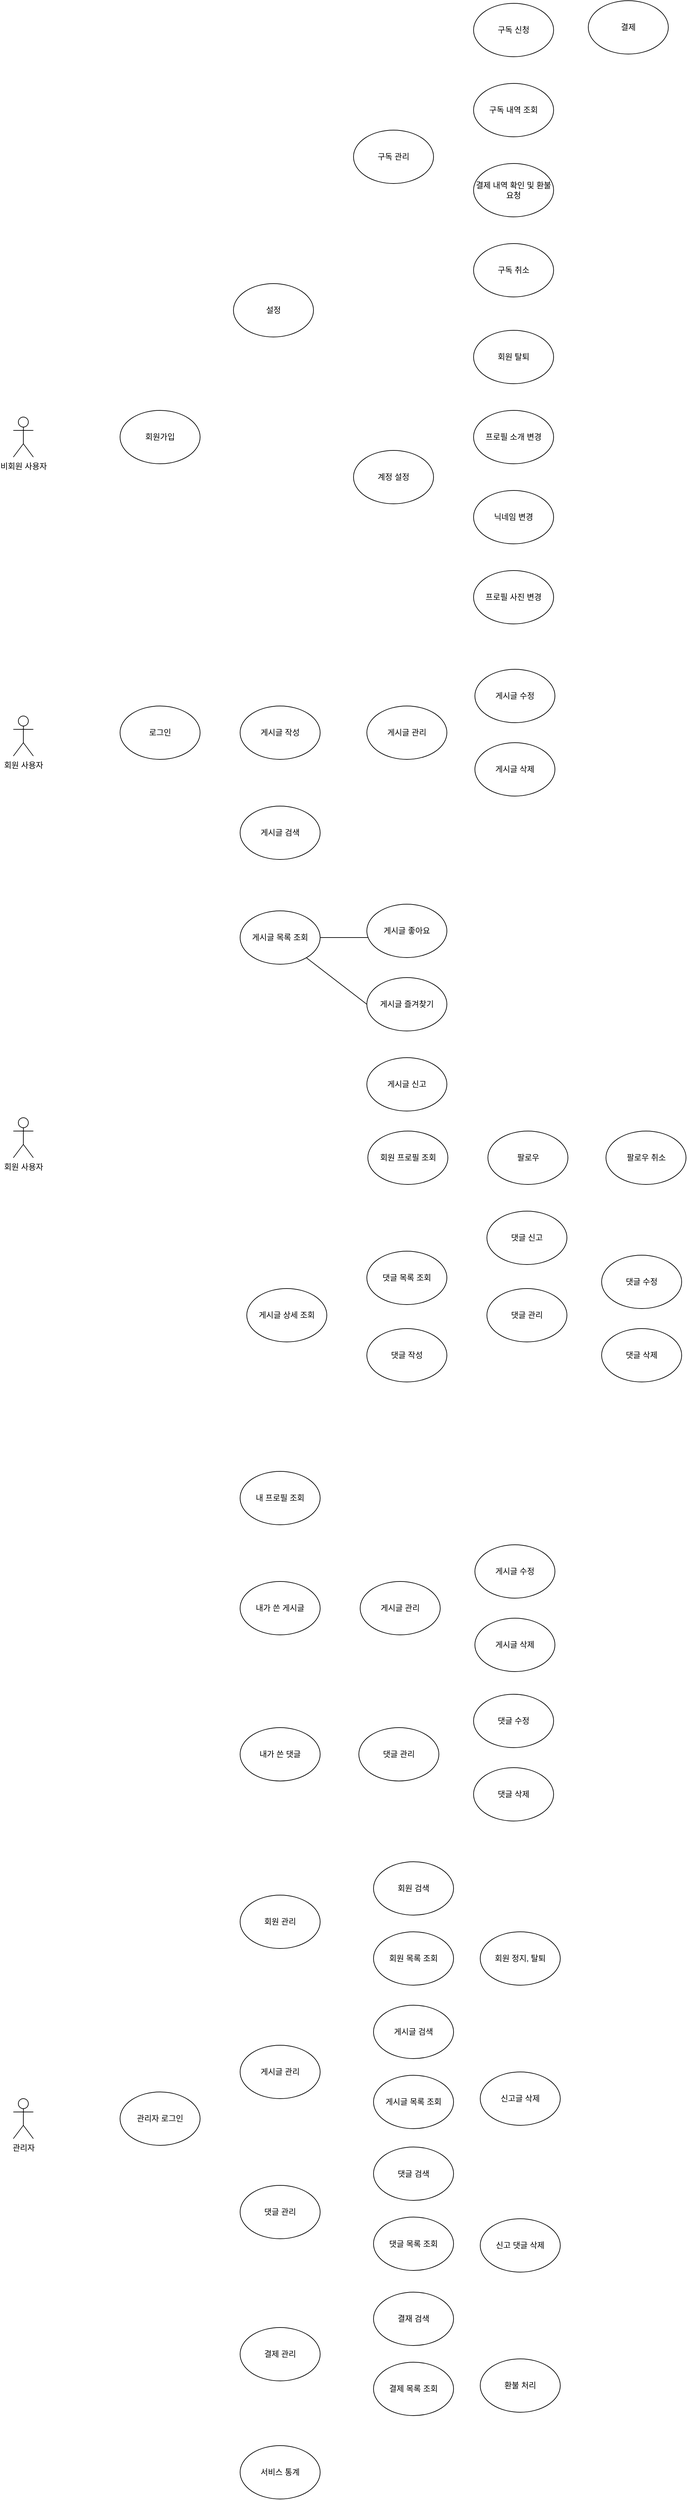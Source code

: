 <mxfile version="28.0.3" pages="2">
  <diagram name="페이지-1" id="KHk0nPtYh4eh7Fd_yaVx">
    <mxGraphModel dx="3443" dy="3292" grid="1" gridSize="10" guides="1" tooltips="1" connect="1" arrows="1" fold="1" page="1" pageScale="1" pageWidth="827" pageHeight="1169" math="0" shadow="0">
      <root>
        <mxCell id="0" />
        <mxCell id="1" parent="0" />
        <mxCell id="G9qvY0UhT8ZJuswkd91p-1" value="비회원 사용자" style="shape=umlActor;verticalLabelPosition=bottom;verticalAlign=top;html=1;outlineConnect=0;" vertex="1" parent="1">
          <mxGeometry x="130" width="30" height="60" as="geometry" />
        </mxCell>
        <mxCell id="G9qvY0UhT8ZJuswkd91p-3" value="회원 사용자" style="shape=umlActor;verticalLabelPosition=bottom;verticalAlign=top;html=1;outlineConnect=0;" vertex="1" parent="1">
          <mxGeometry x="130" y="448" width="30" height="60" as="geometry" />
        </mxCell>
        <mxCell id="G9qvY0UhT8ZJuswkd91p-4" value="관리자" style="shape=umlActor;verticalLabelPosition=bottom;verticalAlign=top;html=1;outlineConnect=0;" vertex="1" parent="1">
          <mxGeometry x="130" y="2520" width="30" height="60" as="geometry" />
        </mxCell>
        <mxCell id="G9qvY0UhT8ZJuswkd91p-5" value="회원가입" style="ellipse;whiteSpace=wrap;html=1;" vertex="1" parent="1">
          <mxGeometry x="290" y="-10" width="120" height="80" as="geometry" />
        </mxCell>
        <mxCell id="G9qvY0UhT8ZJuswkd91p-6" value="로그인" style="ellipse;whiteSpace=wrap;html=1;" vertex="1" parent="1">
          <mxGeometry x="290" y="433" width="120" height="80" as="geometry" />
        </mxCell>
        <mxCell id="G9qvY0UhT8ZJuswkd91p-51" style="edgeStyle=orthogonalEdgeStyle;rounded=0;orthogonalLoop=1;jettySize=auto;html=1;endArrow=none;endFill=0;" edge="1" parent="1" source="G9qvY0UhT8ZJuswkd91p-7" target="G9qvY0UhT8ZJuswkd91p-23">
          <mxGeometry relative="1" as="geometry">
            <Array as="points">
              <mxPoint x="740" y="770" />
              <mxPoint x="740" y="770" />
            </Array>
          </mxGeometry>
        </mxCell>
        <mxCell id="G9qvY0UhT8ZJuswkd91p-7" value="게시글 목록 조회" style="ellipse;whiteSpace=wrap;html=1;" vertex="1" parent="1">
          <mxGeometry x="470" y="740" width="120" height="80" as="geometry" />
        </mxCell>
        <mxCell id="G9qvY0UhT8ZJuswkd91p-8" value="댓글 작성" style="ellipse;whiteSpace=wrap;html=1;" vertex="1" parent="1">
          <mxGeometry x="660" y="1366" width="120" height="80" as="geometry" />
        </mxCell>
        <mxCell id="G9qvY0UhT8ZJuswkd91p-9" value="회원 사용자" style="shape=umlActor;verticalLabelPosition=bottom;verticalAlign=top;html=1;outlineConnect=0;" vertex="1" parent="1">
          <mxGeometry x="130" y="1050" width="30" height="60" as="geometry" />
        </mxCell>
        <mxCell id="G9qvY0UhT8ZJuswkd91p-10" value="팔로우" style="ellipse;whiteSpace=wrap;html=1;" vertex="1" parent="1">
          <mxGeometry x="841.5" y="1070" width="120" height="80" as="geometry" />
        </mxCell>
        <mxCell id="G9qvY0UhT8ZJuswkd91p-15" value="게시글 수정" style="ellipse;whiteSpace=wrap;html=1;" vertex="1" parent="1">
          <mxGeometry x="822" y="378" width="120" height="80" as="geometry" />
        </mxCell>
        <mxCell id="G9qvY0UhT8ZJuswkd91p-16" value="게시글 관리" style="ellipse;whiteSpace=wrap;html=1;" vertex="1" parent="1">
          <mxGeometry x="660" y="433" width="120" height="80" as="geometry" />
        </mxCell>
        <mxCell id="G9qvY0UhT8ZJuswkd91p-17" value="게시글 작성" style="ellipse;whiteSpace=wrap;html=1;" vertex="1" parent="1">
          <mxGeometry x="470" y="433" width="120" height="80" as="geometry" />
        </mxCell>
        <mxCell id="G9qvY0UhT8ZJuswkd91p-18" value="게시글 삭제" style="ellipse;whiteSpace=wrap;html=1;" vertex="1" parent="1">
          <mxGeometry x="822" y="488" width="120" height="80" as="geometry" />
        </mxCell>
        <mxCell id="G9qvY0UhT8ZJuswkd91p-20" value="댓글 수정" style="ellipse;whiteSpace=wrap;html=1;" vertex="1" parent="1">
          <mxGeometry x="1012" y="1256" width="120" height="80" as="geometry" />
        </mxCell>
        <mxCell id="G9qvY0UhT8ZJuswkd91p-21" value="댓글 관리" style="ellipse;whiteSpace=wrap;html=1;" vertex="1" parent="1">
          <mxGeometry x="840" y="1306" width="120" height="80" as="geometry" />
        </mxCell>
        <mxCell id="G9qvY0UhT8ZJuswkd91p-22" value="댓글 삭제" style="ellipse;whiteSpace=wrap;html=1;" vertex="1" parent="1">
          <mxGeometry x="1012" y="1366" width="120" height="80" as="geometry" />
        </mxCell>
        <mxCell id="G9qvY0UhT8ZJuswkd91p-23" value="게시글 좋아요" style="ellipse;whiteSpace=wrap;html=1;" vertex="1" parent="1">
          <mxGeometry x="660" y="730" width="120" height="80" as="geometry" />
        </mxCell>
        <mxCell id="G9qvY0UhT8ZJuswkd91p-24" value="게시글 즐겨찾기" style="ellipse;whiteSpace=wrap;html=1;" vertex="1" parent="1">
          <mxGeometry x="660" y="840" width="120" height="80" as="geometry" />
        </mxCell>
        <mxCell id="G9qvY0UhT8ZJuswkd91p-25" value="설정" style="ellipse;whiteSpace=wrap;html=1;" vertex="1" parent="1">
          <mxGeometry x="460" y="-200" width="120" height="80" as="geometry" />
        </mxCell>
        <mxCell id="G9qvY0UhT8ZJuswkd91p-26" value="계정 설정" style="ellipse;whiteSpace=wrap;html=1;" vertex="1" parent="1">
          <mxGeometry x="640" y="50" width="120" height="80" as="geometry" />
        </mxCell>
        <mxCell id="G9qvY0UhT8ZJuswkd91p-27" value="프로필 사진 변경" style="ellipse;whiteSpace=wrap;html=1;" vertex="1" parent="1">
          <mxGeometry x="820" y="230" width="120" height="80" as="geometry" />
        </mxCell>
        <mxCell id="G9qvY0UhT8ZJuswkd91p-29" value="닉네임 변경" style="ellipse;whiteSpace=wrap;html=1;" vertex="1" parent="1">
          <mxGeometry x="820" y="110" width="120" height="80" as="geometry" />
        </mxCell>
        <mxCell id="G9qvY0UhT8ZJuswkd91p-30" value="프로필 소개 변경" style="ellipse;whiteSpace=wrap;html=1;" vertex="1" parent="1">
          <mxGeometry x="820" y="-10" width="120" height="80" as="geometry" />
        </mxCell>
        <mxCell id="G9qvY0UhT8ZJuswkd91p-31" value="회원 탈퇴" style="ellipse;whiteSpace=wrap;html=1;" vertex="1" parent="1">
          <mxGeometry x="820" y="-130" width="120" height="80" as="geometry" />
        </mxCell>
        <mxCell id="G9qvY0UhT8ZJuswkd91p-33" value="구독 관리" style="ellipse;whiteSpace=wrap;html=1;" vertex="1" parent="1">
          <mxGeometry x="640" y="-430" width="120" height="80" as="geometry" />
        </mxCell>
        <mxCell id="G9qvY0UhT8ZJuswkd91p-34" value="구독 취소" style="ellipse;whiteSpace=wrap;html=1;" vertex="1" parent="1">
          <mxGeometry x="820" y="-260" width="120" height="80" as="geometry" />
        </mxCell>
        <mxCell id="G9qvY0UhT8ZJuswkd91p-35" value="결제 내역 확인 및 환불 요청" style="ellipse;whiteSpace=wrap;html=1;" vertex="1" parent="1">
          <mxGeometry x="820" y="-380" width="120" height="80" as="geometry" />
        </mxCell>
        <mxCell id="G9qvY0UhT8ZJuswkd91p-36" value="구독 내역 조회" style="ellipse;whiteSpace=wrap;html=1;" vertex="1" parent="1">
          <mxGeometry x="820" y="-500" width="120" height="80" as="geometry" />
        </mxCell>
        <mxCell id="G9qvY0UhT8ZJuswkd91p-37" value="구독 신청" style="ellipse;whiteSpace=wrap;html=1;" vertex="1" parent="1">
          <mxGeometry x="820" y="-620" width="120" height="80" as="geometry" />
        </mxCell>
        <mxCell id="G9qvY0UhT8ZJuswkd91p-38" value="결제" style="ellipse;whiteSpace=wrap;html=1;" vertex="1" parent="1">
          <mxGeometry x="992" y="-624" width="120" height="80" as="geometry" />
        </mxCell>
        <mxCell id="G9qvY0UhT8ZJuswkd91p-39" value="게시글 검색" style="ellipse;whiteSpace=wrap;html=1;" vertex="1" parent="1">
          <mxGeometry x="470" y="583" width="120" height="80" as="geometry" />
        </mxCell>
        <mxCell id="G9qvY0UhT8ZJuswkd91p-40" value="회원 프로필 조회" style="ellipse;whiteSpace=wrap;html=1;" vertex="1" parent="1">
          <mxGeometry x="661.5" y="1070" width="120" height="80" as="geometry" />
        </mxCell>
        <mxCell id="G9qvY0UhT8ZJuswkd91p-41" value="팔로우 취소" style="ellipse;whiteSpace=wrap;html=1;" vertex="1" parent="1">
          <mxGeometry x="1018.5" y="1070" width="120" height="80" as="geometry" />
        </mxCell>
        <mxCell id="G9qvY0UhT8ZJuswkd91p-42" value="게시글 상세 조회" style="ellipse;whiteSpace=wrap;html=1;" vertex="1" parent="1">
          <mxGeometry x="480" y="1306" width="120" height="80" as="geometry" />
        </mxCell>
        <mxCell id="G9qvY0UhT8ZJuswkd91p-57" value="" style="endArrow=none;html=1;rounded=0;entryX=0;entryY=0.5;entryDx=0;entryDy=0;" edge="1" parent="1" source="G9qvY0UhT8ZJuswkd91p-7" target="G9qvY0UhT8ZJuswkd91p-24">
          <mxGeometry width="50" height="50" relative="1" as="geometry">
            <mxPoint x="700" y="910" as="sourcePoint" />
            <mxPoint x="750" y="860" as="targetPoint" />
          </mxGeometry>
        </mxCell>
        <mxCell id="G9qvY0UhT8ZJuswkd91p-61" value="댓글 목록 조회" style="ellipse;whiteSpace=wrap;html=1;" vertex="1" parent="1">
          <mxGeometry x="660" y="1250" width="120" height="80" as="geometry" />
        </mxCell>
        <mxCell id="G9qvY0UhT8ZJuswkd91p-62" value="내 프로필 조회" style="ellipse;whiteSpace=wrap;html=1;" vertex="1" parent="1">
          <mxGeometry x="470" y="1580" width="120" height="80" as="geometry" />
        </mxCell>
        <mxCell id="G9qvY0UhT8ZJuswkd91p-63" value="내가 쓴 게시글" style="ellipse;whiteSpace=wrap;html=1;" vertex="1" parent="1">
          <mxGeometry x="470" y="1745" width="120" height="80" as="geometry" />
        </mxCell>
        <mxCell id="G9qvY0UhT8ZJuswkd91p-64" value="내가 쓴 댓글" style="ellipse;whiteSpace=wrap;html=1;" vertex="1" parent="1">
          <mxGeometry x="470" y="1964" width="120" height="80" as="geometry" />
        </mxCell>
        <mxCell id="G9qvY0UhT8ZJuswkd91p-65" value="게시글 수정" style="ellipse;whiteSpace=wrap;html=1;" vertex="1" parent="1">
          <mxGeometry x="822" y="1690" width="120" height="80" as="geometry" />
        </mxCell>
        <mxCell id="G9qvY0UhT8ZJuswkd91p-66" value="게시글 관리" style="ellipse;whiteSpace=wrap;html=1;" vertex="1" parent="1">
          <mxGeometry x="650" y="1745" width="120" height="80" as="geometry" />
        </mxCell>
        <mxCell id="G9qvY0UhT8ZJuswkd91p-67" value="게시글 삭제" style="ellipse;whiteSpace=wrap;html=1;" vertex="1" parent="1">
          <mxGeometry x="822" y="1800" width="120" height="80" as="geometry" />
        </mxCell>
        <mxCell id="G9qvY0UhT8ZJuswkd91p-68" value="댓글 수정" style="ellipse;whiteSpace=wrap;html=1;" vertex="1" parent="1">
          <mxGeometry x="820" y="1914" width="120" height="80" as="geometry" />
        </mxCell>
        <mxCell id="G9qvY0UhT8ZJuswkd91p-69" value="댓글 관리" style="ellipse;whiteSpace=wrap;html=1;" vertex="1" parent="1">
          <mxGeometry x="648" y="1964" width="120" height="80" as="geometry" />
        </mxCell>
        <mxCell id="G9qvY0UhT8ZJuswkd91p-70" value="댓글 삭제" style="ellipse;whiteSpace=wrap;html=1;" vertex="1" parent="1">
          <mxGeometry x="820" y="2024" width="120" height="80" as="geometry" />
        </mxCell>
        <mxCell id="G9qvY0UhT8ZJuswkd91p-71" value="게시글 신고" style="ellipse;whiteSpace=wrap;html=1;" vertex="1" parent="1">
          <mxGeometry x="660" y="960" width="120" height="80" as="geometry" />
        </mxCell>
        <mxCell id="G9qvY0UhT8ZJuswkd91p-72" value="댓글 신고" style="ellipse;whiteSpace=wrap;html=1;" vertex="1" parent="1">
          <mxGeometry x="840" y="1190" width="120" height="80" as="geometry" />
        </mxCell>
        <mxCell id="G9qvY0UhT8ZJuswkd91p-75" value="관리자 로그인" style="ellipse;whiteSpace=wrap;html=1;" vertex="1" parent="1">
          <mxGeometry x="290" y="2510" width="120" height="80" as="geometry" />
        </mxCell>
        <mxCell id="G9qvY0UhT8ZJuswkd91p-76" value="회원 관리" style="ellipse;whiteSpace=wrap;html=1;" vertex="1" parent="1">
          <mxGeometry x="470" y="2215" width="120" height="80" as="geometry" />
        </mxCell>
        <mxCell id="G9qvY0UhT8ZJuswkd91p-77" value="게시글 관리" style="ellipse;whiteSpace=wrap;html=1;" vertex="1" parent="1">
          <mxGeometry x="470" y="2440" width="120" height="80" as="geometry" />
        </mxCell>
        <mxCell id="G9qvY0UhT8ZJuswkd91p-78" value="댓글 관리" style="ellipse;whiteSpace=wrap;html=1;" vertex="1" parent="1">
          <mxGeometry x="470" y="2650" width="120" height="80" as="geometry" />
        </mxCell>
        <mxCell id="G9qvY0UhT8ZJuswkd91p-79" value="결제 관리" style="ellipse;whiteSpace=wrap;html=1;" vertex="1" parent="1">
          <mxGeometry x="470" y="2863" width="120" height="80" as="geometry" />
        </mxCell>
        <mxCell id="G9qvY0UhT8ZJuswkd91p-80" value="서비스 통계" style="ellipse;whiteSpace=wrap;html=1;" vertex="1" parent="1">
          <mxGeometry x="470" y="3040" width="120" height="80" as="geometry" />
        </mxCell>
        <mxCell id="G9qvY0UhT8ZJuswkd91p-81" value="회원 목록 조회" style="ellipse;whiteSpace=wrap;html=1;" vertex="1" parent="1">
          <mxGeometry x="670" y="2270" width="120" height="80" as="geometry" />
        </mxCell>
        <mxCell id="G9qvY0UhT8ZJuswkd91p-82" value="회원 검색" style="ellipse;whiteSpace=wrap;html=1;" vertex="1" parent="1">
          <mxGeometry x="670" y="2165" width="120" height="80" as="geometry" />
        </mxCell>
        <mxCell id="G9qvY0UhT8ZJuswkd91p-84" value="게시글 검색" style="ellipse;whiteSpace=wrap;html=1;" vertex="1" parent="1">
          <mxGeometry x="670" y="2380" width="120" height="80" as="geometry" />
        </mxCell>
        <mxCell id="G9qvY0UhT8ZJuswkd91p-85" value="게시글 목록 조회" style="ellipse;whiteSpace=wrap;html=1;" vertex="1" parent="1">
          <mxGeometry x="670" y="2485" width="120" height="80" as="geometry" />
        </mxCell>
        <mxCell id="G9qvY0UhT8ZJuswkd91p-86" value="댓글 검색" style="ellipse;whiteSpace=wrap;html=1;" vertex="1" parent="1">
          <mxGeometry x="670" y="2592.5" width="120" height="80" as="geometry" />
        </mxCell>
        <mxCell id="G9qvY0UhT8ZJuswkd91p-87" value="댓글 목록 조회" style="ellipse;whiteSpace=wrap;html=1;" vertex="1" parent="1">
          <mxGeometry x="670" y="2697.5" width="120" height="80" as="geometry" />
        </mxCell>
        <mxCell id="G9qvY0UhT8ZJuswkd91p-88" value="회원 정지, 탈퇴" style="ellipse;whiteSpace=wrap;html=1;" vertex="1" parent="1">
          <mxGeometry x="830" y="2270" width="120" height="80" as="geometry" />
        </mxCell>
        <mxCell id="G9qvY0UhT8ZJuswkd91p-89" value="신고글 삭제" style="ellipse;whiteSpace=wrap;html=1;" vertex="1" parent="1">
          <mxGeometry x="830" y="2480" width="120" height="80" as="geometry" />
        </mxCell>
        <mxCell id="G9qvY0UhT8ZJuswkd91p-90" value="신고 댓글 삭제" style="ellipse;whiteSpace=wrap;html=1;" vertex="1" parent="1">
          <mxGeometry x="830" y="2700" width="120" height="80" as="geometry" />
        </mxCell>
        <mxCell id="G9qvY0UhT8ZJuswkd91p-91" value="결재 검색" style="ellipse;whiteSpace=wrap;html=1;" vertex="1" parent="1">
          <mxGeometry x="670" y="2810" width="120" height="80" as="geometry" />
        </mxCell>
        <mxCell id="G9qvY0UhT8ZJuswkd91p-92" value="결제 목록 조회" style="ellipse;whiteSpace=wrap;html=1;" vertex="1" parent="1">
          <mxGeometry x="670" y="2915" width="120" height="80" as="geometry" />
        </mxCell>
        <mxCell id="G9qvY0UhT8ZJuswkd91p-93" value="환불 처리" style="ellipse;whiteSpace=wrap;html=1;" vertex="1" parent="1">
          <mxGeometry x="830" y="2910" width="120" height="80" as="geometry" />
        </mxCell>
      </root>
    </mxGraphModel>
  </diagram>
  <diagram id="EJmpx3ybjSlrFOFFrPYl" name="페이지-2">
    <mxGraphModel dx="1205" dy="743" grid="1" gridSize="10" guides="1" tooltips="1" connect="1" arrows="1" fold="1" page="1" pageScale="1" pageWidth="827" pageHeight="1169" math="0" shadow="0">
      <root>
        <mxCell id="0" />
        <mxCell id="1" parent="0" />
      </root>
    </mxGraphModel>
  </diagram>
</mxfile>
